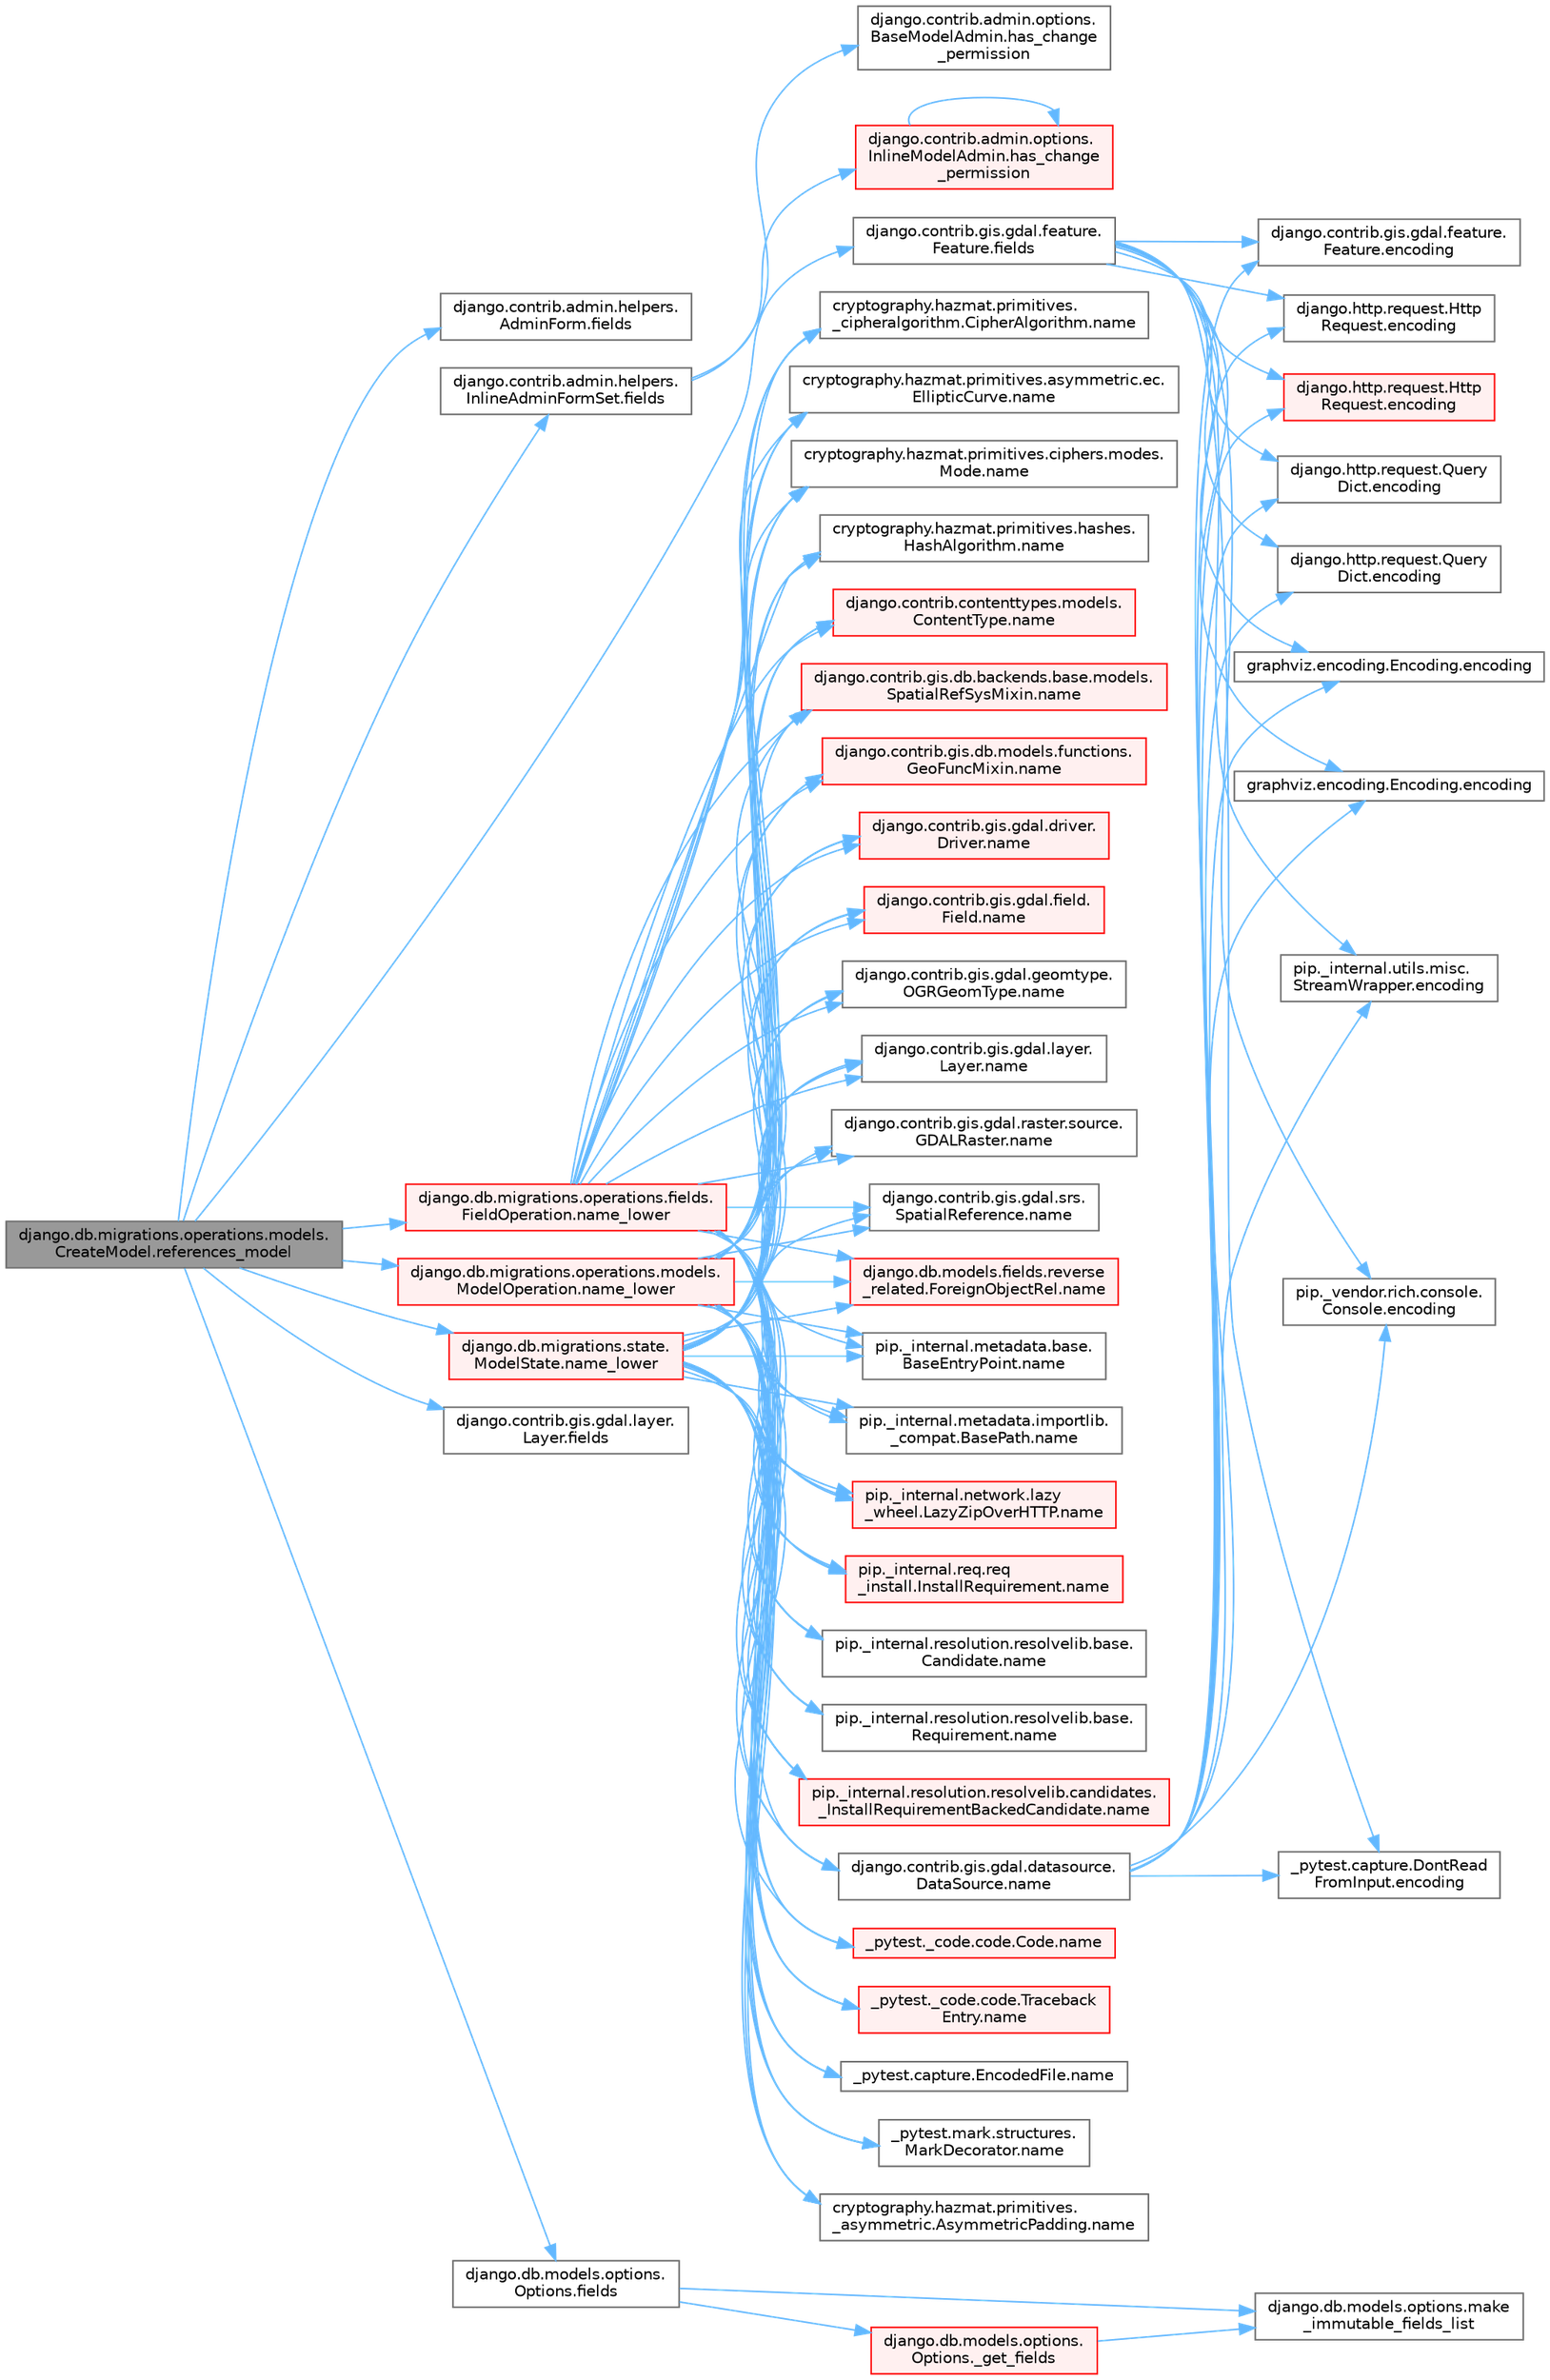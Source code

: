 digraph "django.db.migrations.operations.models.CreateModel.references_model"
{
 // LATEX_PDF_SIZE
  bgcolor="transparent";
  edge [fontname=Helvetica,fontsize=10,labelfontname=Helvetica,labelfontsize=10];
  node [fontname=Helvetica,fontsize=10,shape=box,height=0.2,width=0.4];
  rankdir="LR";
  Node1 [id="Node000001",label="django.db.migrations.operations.models.\lCreateModel.references_model",height=0.2,width=0.4,color="gray40", fillcolor="grey60", style="filled", fontcolor="black",tooltip=" "];
  Node1 -> Node2 [id="edge1_Node000001_Node000002",color="steelblue1",style="solid",tooltip=" "];
  Node2 [id="Node000002",label="django.contrib.admin.helpers.\lAdminForm.fields",height=0.2,width=0.4,color="grey40", fillcolor="white", style="filled",URL="$classdjango_1_1contrib_1_1admin_1_1helpers_1_1_admin_form.html#a9a2b6161f083dd4c3cefb24789a4f398",tooltip=" "];
  Node1 -> Node3 [id="edge2_Node000001_Node000003",color="steelblue1",style="solid",tooltip=" "];
  Node3 [id="Node000003",label="django.contrib.admin.helpers.\lInlineAdminFormSet.fields",height=0.2,width=0.4,color="grey40", fillcolor="white", style="filled",URL="$classdjango_1_1contrib_1_1admin_1_1helpers_1_1_inline_admin_form_set.html#acfeece3b4a1c8e6f692669661ce441d1",tooltip=" "];
  Node3 -> Node4 [id="edge3_Node000003_Node000004",color="steelblue1",style="solid",tooltip=" "];
  Node4 [id="Node000004",label="django.contrib.admin.options.\lBaseModelAdmin.has_change\l_permission",height=0.2,width=0.4,color="grey40", fillcolor="white", style="filled",URL="$classdjango_1_1contrib_1_1admin_1_1options_1_1_base_model_admin.html#a628f15a856920f62510c31333354c088",tooltip=" "];
  Node3 -> Node5 [id="edge4_Node000003_Node000005",color="steelblue1",style="solid",tooltip=" "];
  Node5 [id="Node000005",label="django.contrib.admin.options.\lInlineModelAdmin.has_change\l_permission",height=0.2,width=0.4,color="red", fillcolor="#FFF0F0", style="filled",URL="$classdjango_1_1contrib_1_1admin_1_1options_1_1_inline_model_admin.html#afb466f69fba775be6bd44db65c2955ce",tooltip=" "];
  Node5 -> Node5 [id="edge5_Node000005_Node000005",color="steelblue1",style="solid",tooltip=" "];
  Node1 -> Node7 [id="edge6_Node000001_Node000007",color="steelblue1",style="solid",tooltip=" "];
  Node7 [id="Node000007",label="django.contrib.gis.gdal.feature.\lFeature.fields",height=0.2,width=0.4,color="grey40", fillcolor="white", style="filled",URL="$classdjango_1_1contrib_1_1gis_1_1gdal_1_1feature_1_1_feature.html#a2aab211613babc57a7ef77b951a46464",tooltip=" "];
  Node7 -> Node8 [id="edge7_Node000007_Node000008",color="steelblue1",style="solid",tooltip=" "];
  Node8 [id="Node000008",label="_pytest.capture.DontRead\lFromInput.encoding",height=0.2,width=0.4,color="grey40", fillcolor="white", style="filled",URL="$class__pytest_1_1capture_1_1_dont_read_from_input.html#a40a0e1b26db1f2cf579f1ab5d3903097",tooltip=" "];
  Node7 -> Node9 [id="edge8_Node000007_Node000009",color="steelblue1",style="solid",tooltip=" "];
  Node9 [id="Node000009",label="django.contrib.gis.gdal.feature.\lFeature.encoding",height=0.2,width=0.4,color="grey40", fillcolor="white", style="filled",URL="$classdjango_1_1contrib_1_1gis_1_1gdal_1_1feature_1_1_feature.html#a61ef7866406f46787c45d0040e4f2588",tooltip=" "];
  Node7 -> Node10 [id="edge9_Node000007_Node000010",color="steelblue1",style="solid",tooltip=" "];
  Node10 [id="Node000010",label="django.http.request.Http\lRequest.encoding",height=0.2,width=0.4,color="grey40", fillcolor="white", style="filled",URL="$classdjango_1_1http_1_1request_1_1_http_request.html#affc440df209dd1fb33d63b8fce39f3b2",tooltip=" "];
  Node7 -> Node11 [id="edge10_Node000007_Node000011",color="steelblue1",style="solid",tooltip=" "];
  Node11 [id="Node000011",label="django.http.request.Http\lRequest.encoding",height=0.2,width=0.4,color="red", fillcolor="#FFF0F0", style="filled",URL="$classdjango_1_1http_1_1request_1_1_http_request.html#a09c32945992a963608d955c2618ead79",tooltip=" "];
  Node7 -> Node15 [id="edge11_Node000007_Node000015",color="steelblue1",style="solid",tooltip=" "];
  Node15 [id="Node000015",label="django.http.request.Query\lDict.encoding",height=0.2,width=0.4,color="grey40", fillcolor="white", style="filled",URL="$classdjango_1_1http_1_1request_1_1_query_dict.html#ae1a9e4aa8ebe4d1dd0aa02e9388b0acd",tooltip=" "];
  Node7 -> Node16 [id="edge12_Node000007_Node000016",color="steelblue1",style="solid",tooltip=" "];
  Node16 [id="Node000016",label="django.http.request.Query\lDict.encoding",height=0.2,width=0.4,color="grey40", fillcolor="white", style="filled",URL="$classdjango_1_1http_1_1request_1_1_query_dict.html#aade836c6d0fadbe21ef181917ca28ea8",tooltip=" "];
  Node7 -> Node17 [id="edge13_Node000007_Node000017",color="steelblue1",style="solid",tooltip=" "];
  Node17 [id="Node000017",label="graphviz.encoding.Encoding.encoding",height=0.2,width=0.4,color="grey40", fillcolor="white", style="filled",URL="$classgraphviz_1_1encoding_1_1_encoding.html#a4be64c43fe62823ffb51d9d4706f3c3d",tooltip=" "];
  Node7 -> Node18 [id="edge14_Node000007_Node000018",color="steelblue1",style="solid",tooltip=" "];
  Node18 [id="Node000018",label="graphviz.encoding.Encoding.encoding",height=0.2,width=0.4,color="grey40", fillcolor="white", style="filled",URL="$classgraphviz_1_1encoding_1_1_encoding.html#ade16bad413f6cc9b3776aa3c580e7251",tooltip=" "];
  Node7 -> Node19 [id="edge15_Node000007_Node000019",color="steelblue1",style="solid",tooltip=" "];
  Node19 [id="Node000019",label="pip._internal.utils.misc.\lStreamWrapper.encoding",height=0.2,width=0.4,color="grey40", fillcolor="white", style="filled",URL="$classpip_1_1__internal_1_1utils_1_1misc_1_1_stream_wrapper.html#ae516d377684b88c1d5ed9b0b670a2a0b",tooltip=" "];
  Node7 -> Node20 [id="edge16_Node000007_Node000020",color="steelblue1",style="solid",tooltip=" "];
  Node20 [id="Node000020",label="pip._vendor.rich.console.\lConsole.encoding",height=0.2,width=0.4,color="grey40", fillcolor="white", style="filled",URL="$classpip_1_1__vendor_1_1rich_1_1console_1_1_console.html#aaa95f0495607d199f34c4ebd90ea1cfe",tooltip=" "];
  Node1 -> Node21 [id="edge17_Node000001_Node000021",color="steelblue1",style="solid",tooltip=" "];
  Node21 [id="Node000021",label="django.contrib.gis.gdal.layer.\lLayer.fields",height=0.2,width=0.4,color="grey40", fillcolor="white", style="filled",URL="$classdjango_1_1contrib_1_1gis_1_1gdal_1_1layer_1_1_layer.html#ab7d9d8c833c9e11cfc14b15c61a1ab27",tooltip=" "];
  Node1 -> Node22 [id="edge18_Node000001_Node000022",color="steelblue1",style="solid",tooltip=" "];
  Node22 [id="Node000022",label="django.db.models.options.\lOptions.fields",height=0.2,width=0.4,color="grey40", fillcolor="white", style="filled",URL="$classdjango_1_1db_1_1models_1_1options_1_1_options.html#a6c7f47f4eb863aca3bf357275f7db3b8",tooltip=" "];
  Node22 -> Node23 [id="edge19_Node000022_Node000023",color="steelblue1",style="solid",tooltip=" "];
  Node23 [id="Node000023",label="django.db.models.options.\lOptions._get_fields",height=0.2,width=0.4,color="red", fillcolor="#FFF0F0", style="filled",URL="$classdjango_1_1db_1_1models_1_1options_1_1_options.html#adfc7204d4c77a86927ad1988009a3fd5",tooltip=" "];
  Node23 -> Node27 [id="edge20_Node000023_Node000027",color="steelblue1",style="solid",tooltip=" "];
  Node27 [id="Node000027",label="django.db.models.options.make\l_immutable_fields_list",height=0.2,width=0.4,color="grey40", fillcolor="white", style="filled",URL="$namespacedjango_1_1db_1_1models_1_1options.html#ad6e15002f494024f2232d7e3eeb05100",tooltip=" "];
  Node22 -> Node27 [id="edge21_Node000022_Node000027",color="steelblue1",style="solid",tooltip=" "];
  Node1 -> Node30 [id="edge22_Node000001_Node000030",color="steelblue1",style="solid",tooltip=" "];
  Node30 [id="Node000030",label="django.db.migrations.operations.fields.\lFieldOperation.name_lower",height=0.2,width=0.4,color="red", fillcolor="#FFF0F0", style="filled",URL="$classdjango_1_1db_1_1migrations_1_1operations_1_1fields_1_1_field_operation.html#ac2169d25dc9050f0895864f38abc047d",tooltip=" "];
  Node30 -> Node31 [id="edge23_Node000030_Node000031",color="steelblue1",style="solid",tooltip=" "];
  Node31 [id="Node000031",label="_pytest._code.code.Code.name",height=0.2,width=0.4,color="red", fillcolor="#FFF0F0", style="filled",URL="$class__pytest_1_1__code_1_1code_1_1_code.html#a1f3cbc53ca6df4a1bab12183694b6e78",tooltip=" "];
  Node30 -> Node42 [id="edge24_Node000030_Node000042",color="steelblue1",style="solid",tooltip=" "];
  Node42 [id="Node000042",label="_pytest._code.code.Traceback\lEntry.name",height=0.2,width=0.4,color="red", fillcolor="#FFF0F0", style="filled",URL="$class__pytest_1_1__code_1_1code_1_1_traceback_entry.html#a106b95c0753f41669fbfb8ee4c11ad3d",tooltip=" "];
  Node30 -> Node44 [id="edge25_Node000030_Node000044",color="steelblue1",style="solid",tooltip=" "];
  Node44 [id="Node000044",label="_pytest.capture.EncodedFile.name",height=0.2,width=0.4,color="grey40", fillcolor="white", style="filled",URL="$class__pytest_1_1capture_1_1_encoded_file.html#a738c73b5de21c7261d9e51f71e4f0397",tooltip=" "];
  Node30 -> Node45 [id="edge26_Node000030_Node000045",color="steelblue1",style="solid",tooltip=" "];
  Node45 [id="Node000045",label="_pytest.mark.structures.\lMarkDecorator.name",height=0.2,width=0.4,color="grey40", fillcolor="white", style="filled",URL="$class__pytest_1_1mark_1_1structures_1_1_mark_decorator.html#ae8f66760cda125450e0e3bd38689c72f",tooltip=" "];
  Node30 -> Node46 [id="edge27_Node000030_Node000046",color="steelblue1",style="solid",tooltip=" "];
  Node46 [id="Node000046",label="cryptography.hazmat.primitives.\l_asymmetric.AsymmetricPadding.name",height=0.2,width=0.4,color="grey40", fillcolor="white", style="filled",URL="$classcryptography_1_1hazmat_1_1primitives_1_1__asymmetric_1_1_asymmetric_padding.html#a8f72e8284cb336861a873ed5ce0e39b5",tooltip=" "];
  Node30 -> Node47 [id="edge28_Node000030_Node000047",color="steelblue1",style="solid",tooltip=" "];
  Node47 [id="Node000047",label="cryptography.hazmat.primitives.\l_cipheralgorithm.CipherAlgorithm.name",height=0.2,width=0.4,color="grey40", fillcolor="white", style="filled",URL="$classcryptography_1_1hazmat_1_1primitives_1_1__cipheralgorithm_1_1_cipher_algorithm.html#a50567a5c3388450ab7aa883ab34a1ac7",tooltip=" "];
  Node30 -> Node48 [id="edge29_Node000030_Node000048",color="steelblue1",style="solid",tooltip=" "];
  Node48 [id="Node000048",label="cryptography.hazmat.primitives.asymmetric.ec.\lEllipticCurve.name",height=0.2,width=0.4,color="grey40", fillcolor="white", style="filled",URL="$classcryptography_1_1hazmat_1_1primitives_1_1asymmetric_1_1ec_1_1_elliptic_curve.html#a2775c4e945309a6c7ea33dace1698a60",tooltip=" "];
  Node30 -> Node49 [id="edge30_Node000030_Node000049",color="steelblue1",style="solid",tooltip=" "];
  Node49 [id="Node000049",label="cryptography.hazmat.primitives.ciphers.modes.\lMode.name",height=0.2,width=0.4,color="grey40", fillcolor="white", style="filled",URL="$classcryptography_1_1hazmat_1_1primitives_1_1ciphers_1_1modes_1_1_mode.html#a99d93fd1370a2abbb5bb5cffbd5ff0f7",tooltip=" "];
  Node30 -> Node50 [id="edge31_Node000030_Node000050",color="steelblue1",style="solid",tooltip=" "];
  Node50 [id="Node000050",label="cryptography.hazmat.primitives.hashes.\lHashAlgorithm.name",height=0.2,width=0.4,color="grey40", fillcolor="white", style="filled",URL="$classcryptography_1_1hazmat_1_1primitives_1_1hashes_1_1_hash_algorithm.html#a42c7e1582d9b46a015774af9e5cbbb0b",tooltip=" "];
  Node30 -> Node51 [id="edge32_Node000030_Node000051",color="steelblue1",style="solid",tooltip=" "];
  Node51 [id="Node000051",label="django.contrib.contenttypes.models.\lContentType.name",height=0.2,width=0.4,color="red", fillcolor="#FFF0F0", style="filled",URL="$classdjango_1_1contrib_1_1contenttypes_1_1models_1_1_content_type.html#a305b62f56597bb2e4823dcf5e6ccdcf8",tooltip=" "];
  Node30 -> Node53 [id="edge33_Node000030_Node000053",color="steelblue1",style="solid",tooltip=" "];
  Node53 [id="Node000053",label="django.contrib.gis.db.backends.base.models.\lSpatialRefSysMixin.name",height=0.2,width=0.4,color="red", fillcolor="#FFF0F0", style="filled",URL="$classdjango_1_1contrib_1_1gis_1_1db_1_1backends_1_1base_1_1models_1_1_spatial_ref_sys_mixin.html#a56fe36e786b49160249395f453dd1cab",tooltip=" "];
  Node30 -> Node83 [id="edge34_Node000030_Node000083",color="steelblue1",style="solid",tooltip=" "];
  Node83 [id="Node000083",label="django.contrib.gis.db.models.functions.\lGeoFuncMixin.name",height=0.2,width=0.4,color="red", fillcolor="#FFF0F0", style="filled",URL="$classdjango_1_1contrib_1_1gis_1_1db_1_1models_1_1functions_1_1_geo_func_mixin.html#adeeb6b2c9db337396468712e919af622",tooltip=" "];
  Node30 -> Node84 [id="edge35_Node000030_Node000084",color="steelblue1",style="solid",tooltip=" "];
  Node84 [id="Node000084",label="django.contrib.gis.gdal.datasource.\lDataSource.name",height=0.2,width=0.4,color="grey40", fillcolor="white", style="filled",URL="$classdjango_1_1contrib_1_1gis_1_1gdal_1_1datasource_1_1_data_source.html#aaa98728c7ef6f4d96c689550e8af3ed5",tooltip=" "];
  Node84 -> Node8 [id="edge36_Node000084_Node000008",color="steelblue1",style="solid",tooltip=" "];
  Node84 -> Node9 [id="edge37_Node000084_Node000009",color="steelblue1",style="solid",tooltip=" "];
  Node84 -> Node10 [id="edge38_Node000084_Node000010",color="steelblue1",style="solid",tooltip=" "];
  Node84 -> Node11 [id="edge39_Node000084_Node000011",color="steelblue1",style="solid",tooltip=" "];
  Node84 -> Node15 [id="edge40_Node000084_Node000015",color="steelblue1",style="solid",tooltip=" "];
  Node84 -> Node16 [id="edge41_Node000084_Node000016",color="steelblue1",style="solid",tooltip=" "];
  Node84 -> Node17 [id="edge42_Node000084_Node000017",color="steelblue1",style="solid",tooltip=" "];
  Node84 -> Node18 [id="edge43_Node000084_Node000018",color="steelblue1",style="solid",tooltip=" "];
  Node84 -> Node19 [id="edge44_Node000084_Node000019",color="steelblue1",style="solid",tooltip=" "];
  Node84 -> Node20 [id="edge45_Node000084_Node000020",color="steelblue1",style="solid",tooltip=" "];
  Node30 -> Node85 [id="edge46_Node000030_Node000085",color="steelblue1",style="solid",tooltip=" "];
  Node85 [id="Node000085",label="django.contrib.gis.gdal.driver.\lDriver.name",height=0.2,width=0.4,color="red", fillcolor="#FFF0F0", style="filled",URL="$classdjango_1_1contrib_1_1gis_1_1gdal_1_1driver_1_1_driver.html#aaa5d4d1b9fd762839db84d1e56e36b7f",tooltip=" "];
  Node30 -> Node86 [id="edge47_Node000030_Node000086",color="steelblue1",style="solid",tooltip=" "];
  Node86 [id="Node000086",label="django.contrib.gis.gdal.field.\lField.name",height=0.2,width=0.4,color="red", fillcolor="#FFF0F0", style="filled",URL="$classdjango_1_1contrib_1_1gis_1_1gdal_1_1field_1_1_field.html#a28a3b0af5006d5abf34d5b1497011368",tooltip=" "];
  Node30 -> Node87 [id="edge48_Node000030_Node000087",color="steelblue1",style="solid",tooltip=" "];
  Node87 [id="Node000087",label="django.contrib.gis.gdal.geomtype.\lOGRGeomType.name",height=0.2,width=0.4,color="grey40", fillcolor="white", style="filled",URL="$classdjango_1_1contrib_1_1gis_1_1gdal_1_1geomtype_1_1_o_g_r_geom_type.html#a719b3100682ab8df79fd8a2484163b8e",tooltip=" "];
  Node30 -> Node88 [id="edge49_Node000030_Node000088",color="steelblue1",style="solid",tooltip=" "];
  Node88 [id="Node000088",label="django.contrib.gis.gdal.layer.\lLayer.name",height=0.2,width=0.4,color="grey40", fillcolor="white", style="filled",URL="$classdjango_1_1contrib_1_1gis_1_1gdal_1_1layer_1_1_layer.html#a53791d8e2fe8b1ca86b426a625e7d66c",tooltip=" "];
  Node30 -> Node89 [id="edge50_Node000030_Node000089",color="steelblue1",style="solid",tooltip=" "];
  Node89 [id="Node000089",label="django.contrib.gis.gdal.raster.source.\lGDALRaster.name",height=0.2,width=0.4,color="grey40", fillcolor="white", style="filled",URL="$classdjango_1_1contrib_1_1gis_1_1gdal_1_1raster_1_1source_1_1_g_d_a_l_raster.html#a6cca2a8eca0ab4ff2e89f0f0cce590d1",tooltip=" "];
  Node30 -> Node90 [id="edge51_Node000030_Node000090",color="steelblue1",style="solid",tooltip=" "];
  Node90 [id="Node000090",label="django.contrib.gis.gdal.srs.\lSpatialReference.name",height=0.2,width=0.4,color="grey40", fillcolor="white", style="filled",URL="$classdjango_1_1contrib_1_1gis_1_1gdal_1_1srs_1_1_spatial_reference.html#ac2c9d37b41ae1a91ca63a7046590d603",tooltip=" "];
  Node30 -> Node91 [id="edge52_Node000030_Node000091",color="steelblue1",style="solid",tooltip=" "];
  Node91 [id="Node000091",label="django.db.models.fields.reverse\l_related.ForeignObjectRel.name",height=0.2,width=0.4,color="red", fillcolor="#FFF0F0", style="filled",URL="$classdjango_1_1db_1_1models_1_1fields_1_1reverse__related_1_1_foreign_object_rel.html#a5c0c2387142987d2c9582e677e90b5d7",tooltip=" "];
  Node30 -> Node404 [id="edge53_Node000030_Node000404",color="steelblue1",style="solid",tooltip=" "];
  Node404 [id="Node000404",label="pip._internal.metadata.base.\lBaseEntryPoint.name",height=0.2,width=0.4,color="grey40", fillcolor="white", style="filled",URL="$classpip_1_1__internal_1_1metadata_1_1base_1_1_base_entry_point.html#acd0c7299966258aeb0876da26520233d",tooltip=" "];
  Node30 -> Node405 [id="edge54_Node000030_Node000405",color="steelblue1",style="solid",tooltip=" "];
  Node405 [id="Node000405",label="pip._internal.metadata.importlib.\l_compat.BasePath.name",height=0.2,width=0.4,color="grey40", fillcolor="white", style="filled",URL="$classpip_1_1__internal_1_1metadata_1_1importlib_1_1__compat_1_1_base_path.html#aa5b4e00be6be00e1bd599909ae50bc00",tooltip=" "];
  Node30 -> Node406 [id="edge55_Node000030_Node000406",color="steelblue1",style="solid",tooltip=" "];
  Node406 [id="Node000406",label="pip._internal.network.lazy\l_wheel.LazyZipOverHTTP.name",height=0.2,width=0.4,color="red", fillcolor="#FFF0F0", style="filled",URL="$classpip_1_1__internal_1_1network_1_1lazy__wheel_1_1_lazy_zip_over_h_t_t_p.html#a59403bb703d375caa6c1dda7573257a1",tooltip=" "];
  Node30 -> Node407 [id="edge56_Node000030_Node000407",color="steelblue1",style="solid",tooltip=" "];
  Node407 [id="Node000407",label="pip._internal.req.req\l_install.InstallRequirement.name",height=0.2,width=0.4,color="red", fillcolor="#FFF0F0", style="filled",URL="$classpip_1_1__internal_1_1req_1_1req__install_1_1_install_requirement.html#a6b019e16ae98576ae64c68e0f5824e34",tooltip=" "];
  Node30 -> Node415 [id="edge57_Node000030_Node000415",color="steelblue1",style="solid",tooltip=" "];
  Node415 [id="Node000415",label="pip._internal.resolution.resolvelib.base.\lCandidate.name",height=0.2,width=0.4,color="grey40", fillcolor="white", style="filled",URL="$classpip_1_1__internal_1_1resolution_1_1resolvelib_1_1base_1_1_candidate.html#a7000e68e912182072a011f9df0c142ee",tooltip=" "];
  Node30 -> Node416 [id="edge58_Node000030_Node000416",color="steelblue1",style="solid",tooltip=" "];
  Node416 [id="Node000416",label="pip._internal.resolution.resolvelib.base.\lRequirement.name",height=0.2,width=0.4,color="grey40", fillcolor="white", style="filled",URL="$classpip_1_1__internal_1_1resolution_1_1resolvelib_1_1base_1_1_requirement.html#a013752876d4b3521f3a087987b443d90",tooltip=" "];
  Node30 -> Node417 [id="edge59_Node000030_Node000417",color="steelblue1",style="solid",tooltip=" "];
  Node417 [id="Node000417",label="pip._internal.resolution.resolvelib.candidates.\l_InstallRequirementBackedCandidate.name",height=0.2,width=0.4,color="red", fillcolor="#FFF0F0", style="filled",URL="$classpip_1_1__internal_1_1resolution_1_1resolvelib_1_1candidates_1_1___install_requirement_backed_candidate.html#a1538a825241b855a4abf51d6bf616cde",tooltip=" "];
  Node1 -> Node4527 [id="edge60_Node000001_Node004527",color="steelblue1",style="solid",tooltip=" "];
  Node4527 [id="Node004527",label="django.db.migrations.operations.models.\lModelOperation.name_lower",height=0.2,width=0.4,color="red", fillcolor="#FFF0F0", style="filled",URL="$classdjango_1_1db_1_1migrations_1_1operations_1_1models_1_1_model_operation.html#ac9b64e175aa1e66193c14d68e9ca2099",tooltip=" "];
  Node4527 -> Node31 [id="edge61_Node004527_Node000031",color="steelblue1",style="solid",tooltip=" "];
  Node4527 -> Node42 [id="edge62_Node004527_Node000042",color="steelblue1",style="solid",tooltip=" "];
  Node4527 -> Node44 [id="edge63_Node004527_Node000044",color="steelblue1",style="solid",tooltip=" "];
  Node4527 -> Node45 [id="edge64_Node004527_Node000045",color="steelblue1",style="solid",tooltip=" "];
  Node4527 -> Node46 [id="edge65_Node004527_Node000046",color="steelblue1",style="solid",tooltip=" "];
  Node4527 -> Node47 [id="edge66_Node004527_Node000047",color="steelblue1",style="solid",tooltip=" "];
  Node4527 -> Node48 [id="edge67_Node004527_Node000048",color="steelblue1",style="solid",tooltip=" "];
  Node4527 -> Node49 [id="edge68_Node004527_Node000049",color="steelblue1",style="solid",tooltip=" "];
  Node4527 -> Node50 [id="edge69_Node004527_Node000050",color="steelblue1",style="solid",tooltip=" "];
  Node4527 -> Node51 [id="edge70_Node004527_Node000051",color="steelblue1",style="solid",tooltip=" "];
  Node4527 -> Node53 [id="edge71_Node004527_Node000053",color="steelblue1",style="solid",tooltip=" "];
  Node4527 -> Node83 [id="edge72_Node004527_Node000083",color="steelblue1",style="solid",tooltip=" "];
  Node4527 -> Node84 [id="edge73_Node004527_Node000084",color="steelblue1",style="solid",tooltip=" "];
  Node4527 -> Node85 [id="edge74_Node004527_Node000085",color="steelblue1",style="solid",tooltip=" "];
  Node4527 -> Node86 [id="edge75_Node004527_Node000086",color="steelblue1",style="solid",tooltip=" "];
  Node4527 -> Node87 [id="edge76_Node004527_Node000087",color="steelblue1",style="solid",tooltip=" "];
  Node4527 -> Node88 [id="edge77_Node004527_Node000088",color="steelblue1",style="solid",tooltip=" "];
  Node4527 -> Node89 [id="edge78_Node004527_Node000089",color="steelblue1",style="solid",tooltip=" "];
  Node4527 -> Node90 [id="edge79_Node004527_Node000090",color="steelblue1",style="solid",tooltip=" "];
  Node4527 -> Node91 [id="edge80_Node004527_Node000091",color="steelblue1",style="solid",tooltip=" "];
  Node4527 -> Node404 [id="edge81_Node004527_Node000404",color="steelblue1",style="solid",tooltip=" "];
  Node4527 -> Node405 [id="edge82_Node004527_Node000405",color="steelblue1",style="solid",tooltip=" "];
  Node4527 -> Node406 [id="edge83_Node004527_Node000406",color="steelblue1",style="solid",tooltip=" "];
  Node4527 -> Node407 [id="edge84_Node004527_Node000407",color="steelblue1",style="solid",tooltip=" "];
  Node4527 -> Node415 [id="edge85_Node004527_Node000415",color="steelblue1",style="solid",tooltip=" "];
  Node4527 -> Node416 [id="edge86_Node004527_Node000416",color="steelblue1",style="solid",tooltip=" "];
  Node4527 -> Node417 [id="edge87_Node004527_Node000417",color="steelblue1",style="solid",tooltip=" "];
  Node1 -> Node4528 [id="edge88_Node000001_Node004528",color="steelblue1",style="solid",tooltip=" "];
  Node4528 [id="Node004528",label="django.db.migrations.state.\lModelState.name_lower",height=0.2,width=0.4,color="red", fillcolor="#FFF0F0", style="filled",URL="$classdjango_1_1db_1_1migrations_1_1state_1_1_model_state.html#a8212f16637dc794281b4fa09cd1d11a0",tooltip=" "];
  Node4528 -> Node31 [id="edge89_Node004528_Node000031",color="steelblue1",style="solid",tooltip=" "];
  Node4528 -> Node42 [id="edge90_Node004528_Node000042",color="steelblue1",style="solid",tooltip=" "];
  Node4528 -> Node44 [id="edge91_Node004528_Node000044",color="steelblue1",style="solid",tooltip=" "];
  Node4528 -> Node45 [id="edge92_Node004528_Node000045",color="steelblue1",style="solid",tooltip=" "];
  Node4528 -> Node46 [id="edge93_Node004528_Node000046",color="steelblue1",style="solid",tooltip=" "];
  Node4528 -> Node47 [id="edge94_Node004528_Node000047",color="steelblue1",style="solid",tooltip=" "];
  Node4528 -> Node48 [id="edge95_Node004528_Node000048",color="steelblue1",style="solid",tooltip=" "];
  Node4528 -> Node49 [id="edge96_Node004528_Node000049",color="steelblue1",style="solid",tooltip=" "];
  Node4528 -> Node50 [id="edge97_Node004528_Node000050",color="steelblue1",style="solid",tooltip=" "];
  Node4528 -> Node51 [id="edge98_Node004528_Node000051",color="steelblue1",style="solid",tooltip=" "];
  Node4528 -> Node53 [id="edge99_Node004528_Node000053",color="steelblue1",style="solid",tooltip=" "];
  Node4528 -> Node83 [id="edge100_Node004528_Node000083",color="steelblue1",style="solid",tooltip=" "];
  Node4528 -> Node84 [id="edge101_Node004528_Node000084",color="steelblue1",style="solid",tooltip=" "];
  Node4528 -> Node85 [id="edge102_Node004528_Node000085",color="steelblue1",style="solid",tooltip=" "];
  Node4528 -> Node86 [id="edge103_Node004528_Node000086",color="steelblue1",style="solid",tooltip=" "];
  Node4528 -> Node87 [id="edge104_Node004528_Node000087",color="steelblue1",style="solid",tooltip=" "];
  Node4528 -> Node88 [id="edge105_Node004528_Node000088",color="steelblue1",style="solid",tooltip=" "];
  Node4528 -> Node89 [id="edge106_Node004528_Node000089",color="steelblue1",style="solid",tooltip=" "];
  Node4528 -> Node90 [id="edge107_Node004528_Node000090",color="steelblue1",style="solid",tooltip=" "];
  Node4528 -> Node91 [id="edge108_Node004528_Node000091",color="steelblue1",style="solid",tooltip=" "];
  Node4528 -> Node404 [id="edge109_Node004528_Node000404",color="steelblue1",style="solid",tooltip=" "];
  Node4528 -> Node405 [id="edge110_Node004528_Node000405",color="steelblue1",style="solid",tooltip=" "];
  Node4528 -> Node406 [id="edge111_Node004528_Node000406",color="steelblue1",style="solid",tooltip=" "];
  Node4528 -> Node407 [id="edge112_Node004528_Node000407",color="steelblue1",style="solid",tooltip=" "];
  Node4528 -> Node415 [id="edge113_Node004528_Node000415",color="steelblue1",style="solid",tooltip=" "];
  Node4528 -> Node416 [id="edge114_Node004528_Node000416",color="steelblue1",style="solid",tooltip=" "];
  Node4528 -> Node417 [id="edge115_Node004528_Node000417",color="steelblue1",style="solid",tooltip=" "];
}
